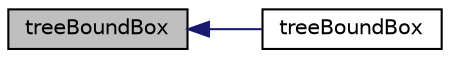 digraph "treeBoundBox"
{
  bgcolor="transparent";
  edge [fontname="Helvetica",fontsize="10",labelfontname="Helvetica",labelfontsize="10"];
  node [fontname="Helvetica",fontsize="10",shape=record];
  rankdir="LR";
  Node1 [label="treeBoundBox",height=0.2,width=0.4,color="black", fillcolor="grey75", style="filled", fontcolor="black"];
  Node1 -> Node2 [dir="back",color="midnightblue",fontsize="10",style="solid",fontname="Helvetica"];
  Node2 [label="treeBoundBox",height=0.2,width=0.4,color="black",URL="$a28773.html#a4120c70197c643483739423042c99aec",tooltip="Construct as the bounding box of the given pointField. "];
}
